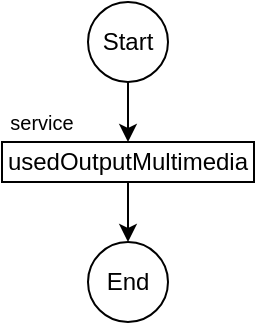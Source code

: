 <mxfile version="13.1.2" type="device"><diagram id="sZS-jgGf5L-NrB6ulaEN" name="Page-1"><mxGraphModel dx="1178" dy="631" grid="1" gridSize="10" guides="1" tooltips="1" connect="1" arrows="1" fold="1" page="1" pageScale="1" pageWidth="827" pageHeight="1169" math="0" shadow="0"><root><mxCell id="0"/><mxCell id="1" parent="0"/><mxCell id="qoWP9FOi-kKYioTSwwVt-2" value="Start" style="ellipse;whiteSpace=wrap;html=1;aspect=fixed;" vertex="1" parent="1"><mxGeometry x="394" y="40" width="40" height="40" as="geometry"/></mxCell><mxCell id="qoWP9FOi-kKYioTSwwVt-3" style="edgeStyle=orthogonalEdgeStyle;rounded=0;orthogonalLoop=1;jettySize=auto;html=1;exitX=0.5;exitY=1;exitDx=0;exitDy=0;" edge="1" parent="1" source="qoWP9FOi-kKYioTSwwVt-2"><mxGeometry relative="1" as="geometry"><mxPoint x="414" y="110" as="targetPoint"/><mxPoint x="414" y="130.0" as="sourcePoint"/></mxGeometry></mxCell><mxCell id="qoWP9FOi-kKYioTSwwVt-4" style="edgeStyle=orthogonalEdgeStyle;rounded=0;orthogonalLoop=1;jettySize=auto;html=1;entryX=0.5;entryY=0;entryDx=0;entryDy=0;" edge="1" parent="1"><mxGeometry relative="1" as="geometry"><mxPoint x="414" y="160.0" as="targetPoint"/><mxPoint x="414" y="130" as="sourcePoint"/></mxGeometry></mxCell><mxCell id="qoWP9FOi-kKYioTSwwVt-5" value="End" style="ellipse;whiteSpace=wrap;html=1;aspect=fixed;" vertex="1" parent="1"><mxGeometry x="394" y="160" width="40" height="40" as="geometry"/></mxCell><mxCell id="qoWP9FOi-kKYioTSwwVt-6" value="usedOutputMultimedia" style="rounded=0;whiteSpace=wrap;html=1;" vertex="1" parent="1"><mxGeometry x="351" y="110" width="126" height="20" as="geometry"/></mxCell><mxCell id="qoWP9FOi-kKYioTSwwVt-7" value="service" style="text;html=1;strokeColor=none;fillColor=none;align=center;verticalAlign=middle;whiteSpace=wrap;rounded=0;fontSize=10;" vertex="1" parent="1"><mxGeometry x="351" y="90" width="40" height="20" as="geometry"/></mxCell></root></mxGraphModel></diagram></mxfile>
